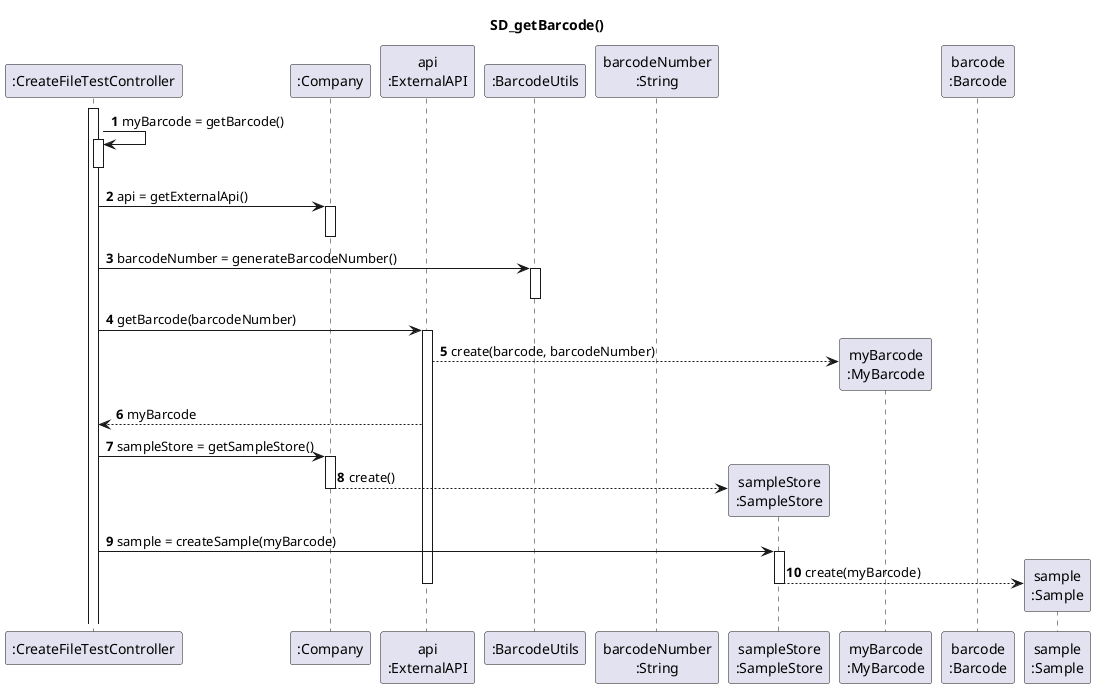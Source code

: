 @startuml
title SD_getBarcode()

autonumber

participant ":CreateFileTestController" as CTRL
participant ":Company" as COMPANY
participant "api\n:ExternalAPI" as API
participant ":BarcodeUtils" as BARCODE_UTILS
participant "barcodeNumber\n:String" as NUMBER
participant "sampleStore\n:SampleStore" as SAMPLE_STORE
participant "myBarcode\n:MyBarcode" as MY_BARCODE
participant "barcode\n:Barcode" as BARCODE
participant "sample\n:Sample" as SAMPLE


activate CTRL
CTRL -> CTRL : myBarcode = getBarcode()
activate CTRL
deactivate CTRL

CTRL -> COMPANY : api = getExternalApi()
activate COMPANY
deactivate COMPANY

CTRL -> BARCODE_UTILS : barcodeNumber = generateBarcodeNumber()
activate BARCODE_UTILS
deactivate BARCODE_UTILS

CTRL -> API : getBarcode(barcodeNumber)
activate API

API --> MY_BARCODE** : create(barcode, barcodeNumber)

API --> CTRL : myBarcode

CTRL -> COMPANY : sampleStore = getSampleStore()
activate COMPANY
COMPANY --> SAMPLE_STORE** : create()
deactivate COMPANY


CTRL -> SAMPLE_STORE : sample = createSample(myBarcode)
activate SAMPLE_STORE

SAMPLE_STORE --> SAMPLE** : create(myBarcode)


deactivate SAMPLE_STORE
deactivate API






@enduml